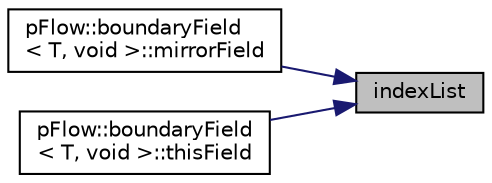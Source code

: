 digraph "indexList"
{
 // LATEX_PDF_SIZE
  edge [fontname="Helvetica",fontsize="10",labelfontname="Helvetica",labelfontsize="10"];
  node [fontname="Helvetica",fontsize="10",shape=record];
  rankdir="RL";
  Node1 [label="indexList",height=0.2,width=0.4,color="black", fillcolor="grey75", style="filled", fontcolor="black",tooltip=" "];
  Node1 -> Node2 [dir="back",color="midnightblue",fontsize="10",style="solid",fontname="Helvetica"];
  Node2 [label="pFlow::boundaryField\l\< T, void \>::mirrorField",height=0.2,width=0.4,color="black", fillcolor="white", style="filled",URL="$classpFlow_1_1boundaryField.html#ae90a712a3bd026b577e7b8fcb431f000",tooltip=" "];
  Node1 -> Node3 [dir="back",color="midnightblue",fontsize="10",style="solid",fontname="Helvetica"];
  Node3 [label="pFlow::boundaryField\l\< T, void \>::thisField",height=0.2,width=0.4,color="black", fillcolor="white", style="filled",URL="$classpFlow_1_1boundaryField.html#a84309c88099d4b28c2eb7e6ac7592f99",tooltip=" "];
}
